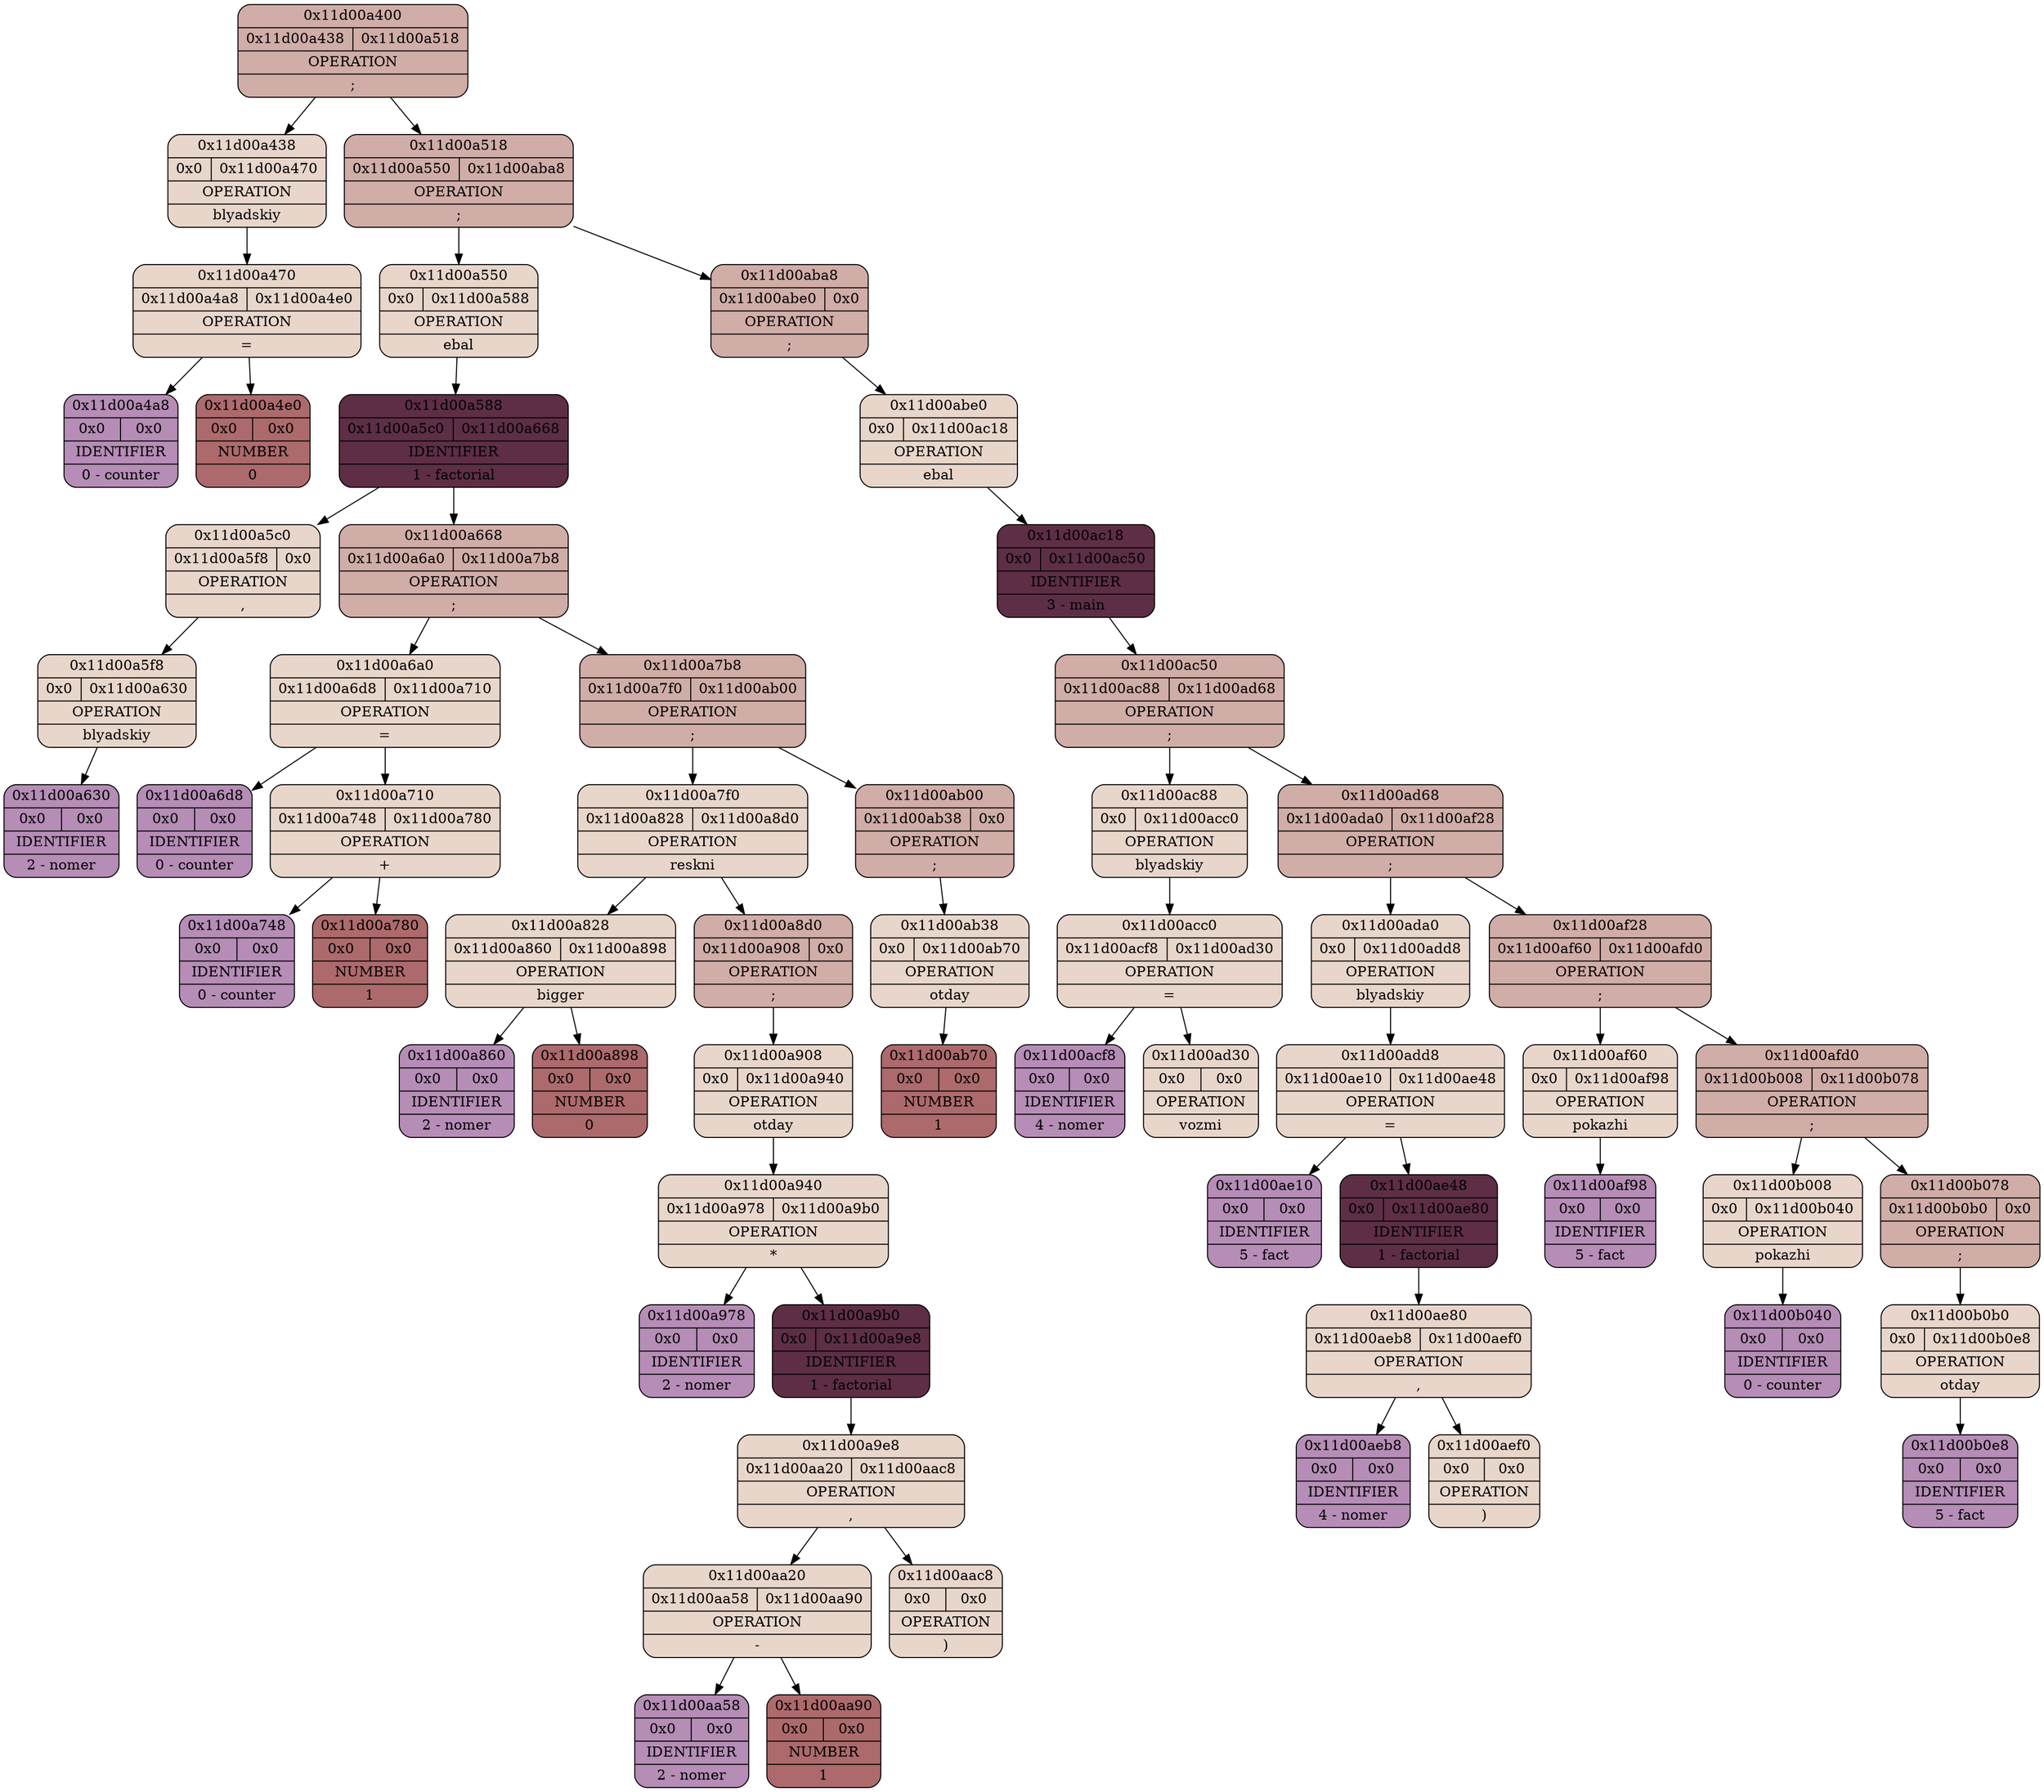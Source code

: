 digraph {
node[shape = Mrecord, style = filled];
node0x11d00a400[fillcolor = "#D0ADA7", rank = 0, label = "{0x11d00a400 | {0x11d00a438 | 0x11d00a518} | OPERATION | ;}"];
node0x11d00a400 -> node0x11d00a438;
node0x11d00a438[fillcolor = "#E8D6CB", rank = 1, label = "{0x11d00a438 | {0x0 | 0x11d00a470} | OPERATION | blyadskiy}"];
node0x11d00a438 -> node0x11d00a470;
node0x11d00a470[fillcolor = "#E8D6CB", rank = 2, label = "{0x11d00a470 | {0x11d00a4a8 | 0x11d00a4e0} | OPERATION | =}"];
node0x11d00a470 -> node0x11d00a4a8;
node0x11d00a4a8[fillcolor = "#B58DB6", rank = 3, label = "{0x11d00a4a8 | {0x0 | 0x0} | IDENTIFIER | 0 - counter}"];
node0x11d00a470 -> node0x11d00a4e0;
node0x11d00a4e0[fillcolor = "#AD6A6C", rank = 3, label = "{0x11d00a4e0 | {0x0 | 0x0} | NUMBER | 0 }"];
node0x11d00a400 -> node0x11d00a518;
node0x11d00a518[fillcolor = "#D0ADA7", rank = 1, label = "{0x11d00a518 | {0x11d00a550 | 0x11d00aba8} | OPERATION | ;}"];
node0x11d00a518 -> node0x11d00a550;
node0x11d00a550[fillcolor = "#E8D6CB", rank = 2, label = "{0x11d00a550 | {0x0 | 0x11d00a588} | OPERATION | ebal}"];
node0x11d00a550 -> node0x11d00a588;
node0x11d00a588[fillcolor = "#5D2E46", rank = 3, label = "{0x11d00a588 | {0x11d00a5c0 | 0x11d00a668} | IDENTIFIER | 1 - factorial}"];
node0x11d00a588 -> node0x11d00a5c0;
node0x11d00a5c0[fillcolor = "#E8D6CB", rank = 4, label = "{0x11d00a5c0 | {0x11d00a5f8 | 0x0} | OPERATION | ,}"];
node0x11d00a5c0 -> node0x11d00a5f8;
node0x11d00a5f8[fillcolor = "#E8D6CB", rank = 5, label = "{0x11d00a5f8 | {0x0 | 0x11d00a630} | OPERATION | blyadskiy}"];
node0x11d00a5f8 -> node0x11d00a630;
node0x11d00a630[fillcolor = "#B58DB6", rank = 6, label = "{0x11d00a630 | {0x0 | 0x0} | IDENTIFIER | 2 - nomer}"];
node0x11d00a588 -> node0x11d00a668;
node0x11d00a668[fillcolor = "#D0ADA7", rank = 4, label = "{0x11d00a668 | {0x11d00a6a0 | 0x11d00a7b8} | OPERATION | ;}"];
node0x11d00a668 -> node0x11d00a6a0;
node0x11d00a6a0[fillcolor = "#E8D6CB", rank = 5, label = "{0x11d00a6a0 | {0x11d00a6d8 | 0x11d00a710} | OPERATION | =}"];
node0x11d00a6a0 -> node0x11d00a6d8;
node0x11d00a6d8[fillcolor = "#B58DB6", rank = 6, label = "{0x11d00a6d8 | {0x0 | 0x0} | IDENTIFIER | 0 - counter}"];
node0x11d00a6a0 -> node0x11d00a710;
node0x11d00a710[fillcolor = "#E8D6CB", rank = 6, label = "{0x11d00a710 | {0x11d00a748 | 0x11d00a780} | OPERATION | +}"];
node0x11d00a710 -> node0x11d00a748;
node0x11d00a748[fillcolor = "#B58DB6", rank = 7, label = "{0x11d00a748 | {0x0 | 0x0} | IDENTIFIER | 0 - counter}"];
node0x11d00a710 -> node0x11d00a780;
node0x11d00a780[fillcolor = "#AD6A6C", rank = 7, label = "{0x11d00a780 | {0x0 | 0x0} | NUMBER | 1 }"];
node0x11d00a668 -> node0x11d00a7b8;
node0x11d00a7b8[fillcolor = "#D0ADA7", rank = 5, label = "{0x11d00a7b8 | {0x11d00a7f0 | 0x11d00ab00} | OPERATION | ;}"];
node0x11d00a7b8 -> node0x11d00a7f0;
node0x11d00a7f0[fillcolor = "#E8D6CB", rank = 6, label = "{0x11d00a7f0 | {0x11d00a828 | 0x11d00a8d0} | OPERATION | reskni}"];
node0x11d00a7f0 -> node0x11d00a828;
node0x11d00a828[fillcolor = "#E8D6CB", rank = 7, label = "{0x11d00a828 | {0x11d00a860 | 0x11d00a898} | OPERATION | bigger}"];
node0x11d00a828 -> node0x11d00a860;
node0x11d00a860[fillcolor = "#B58DB6", rank = 8, label = "{0x11d00a860 | {0x0 | 0x0} | IDENTIFIER | 2 - nomer}"];
node0x11d00a828 -> node0x11d00a898;
node0x11d00a898[fillcolor = "#AD6A6C", rank = 8, label = "{0x11d00a898 | {0x0 | 0x0} | NUMBER | 0 }"];
node0x11d00a7f0 -> node0x11d00a8d0;
node0x11d00a8d0[fillcolor = "#D0ADA7", rank = 7, label = "{0x11d00a8d0 | {0x11d00a908 | 0x0} | OPERATION | ;}"];
node0x11d00a8d0 -> node0x11d00a908;
node0x11d00a908[fillcolor = "#E8D6CB", rank = 8, label = "{0x11d00a908 | {0x0 | 0x11d00a940} | OPERATION | otday}"];
node0x11d00a908 -> node0x11d00a940;
node0x11d00a940[fillcolor = "#E8D6CB", rank = 9, label = "{0x11d00a940 | {0x11d00a978 | 0x11d00a9b0} | OPERATION | *}"];
node0x11d00a940 -> node0x11d00a978;
node0x11d00a978[fillcolor = "#B58DB6", rank = 10, label = "{0x11d00a978 | {0x0 | 0x0} | IDENTIFIER | 2 - nomer}"];
node0x11d00a940 -> node0x11d00a9b0;
node0x11d00a9b0[fillcolor = "#5D2E46", rank = 10, label = "{0x11d00a9b0 | {0x0 | 0x11d00a9e8} | IDENTIFIER | 1 - factorial}"];
node0x11d00a9b0 -> node0x11d00a9e8;
node0x11d00a9e8[fillcolor = "#E8D6CB", rank = 11, label = "{0x11d00a9e8 | {0x11d00aa20 | 0x11d00aac8} | OPERATION | ,}"];
node0x11d00a9e8 -> node0x11d00aa20;
node0x11d00aa20[fillcolor = "#E8D6CB", rank = 12, label = "{0x11d00aa20 | {0x11d00aa58 | 0x11d00aa90} | OPERATION | -}"];
node0x11d00aa20 -> node0x11d00aa58;
node0x11d00aa58[fillcolor = "#B58DB6", rank = 13, label = "{0x11d00aa58 | {0x0 | 0x0} | IDENTIFIER | 2 - nomer}"];
node0x11d00aa20 -> node0x11d00aa90;
node0x11d00aa90[fillcolor = "#AD6A6C", rank = 13, label = "{0x11d00aa90 | {0x0 | 0x0} | NUMBER | 1 }"];
node0x11d00a9e8 -> node0x11d00aac8;
node0x11d00aac8[fillcolor = "#E8D6CB", rank = 12, label = "{0x11d00aac8 | {0x0 | 0x0} | OPERATION | )}"];
node0x11d00a7b8 -> node0x11d00ab00;
node0x11d00ab00[fillcolor = "#D0ADA7", rank = 6, label = "{0x11d00ab00 | {0x11d00ab38 | 0x0} | OPERATION | ;}"];
node0x11d00ab00 -> node0x11d00ab38;
node0x11d00ab38[fillcolor = "#E8D6CB", rank = 7, label = "{0x11d00ab38 | {0x0 | 0x11d00ab70} | OPERATION | otday}"];
node0x11d00ab38 -> node0x11d00ab70;
node0x11d00ab70[fillcolor = "#AD6A6C", rank = 8, label = "{0x11d00ab70 | {0x0 | 0x0} | NUMBER | 1 }"];
node0x11d00a518 -> node0x11d00aba8;
node0x11d00aba8[fillcolor = "#D0ADA7", rank = 2, label = "{0x11d00aba8 | {0x11d00abe0 | 0x0} | OPERATION | ;}"];
node0x11d00aba8 -> node0x11d00abe0;
node0x11d00abe0[fillcolor = "#E8D6CB", rank = 3, label = "{0x11d00abe0 | {0x0 | 0x11d00ac18} | OPERATION | ebal}"];
node0x11d00abe0 -> node0x11d00ac18;
node0x11d00ac18[fillcolor = "#5D2E46", rank = 4, label = "{0x11d00ac18 | {0x0 | 0x11d00ac50} | IDENTIFIER | 3 - main}"];
node0x11d00ac18 -> node0x11d00ac50;
node0x11d00ac50[fillcolor = "#D0ADA7", rank = 5, label = "{0x11d00ac50 | {0x11d00ac88 | 0x11d00ad68} | OPERATION | ;}"];
node0x11d00ac50 -> node0x11d00ac88;
node0x11d00ac88[fillcolor = "#E8D6CB", rank = 6, label = "{0x11d00ac88 | {0x0 | 0x11d00acc0} | OPERATION | blyadskiy}"];
node0x11d00ac88 -> node0x11d00acc0;
node0x11d00acc0[fillcolor = "#E8D6CB", rank = 7, label = "{0x11d00acc0 | {0x11d00acf8 | 0x11d00ad30} | OPERATION | =}"];
node0x11d00acc0 -> node0x11d00acf8;
node0x11d00acf8[fillcolor = "#B58DB6", rank = 8, label = "{0x11d00acf8 | {0x0 | 0x0} | IDENTIFIER | 4 - nomer}"];
node0x11d00acc0 -> node0x11d00ad30;
node0x11d00ad30[fillcolor = "#E8D6CB", rank = 8, label = "{0x11d00ad30 | {0x0 | 0x0} | OPERATION | vozmi}"];
node0x11d00ac50 -> node0x11d00ad68;
node0x11d00ad68[fillcolor = "#D0ADA7", rank = 6, label = "{0x11d00ad68 | {0x11d00ada0 | 0x11d00af28} | OPERATION | ;}"];
node0x11d00ad68 -> node0x11d00ada0;
node0x11d00ada0[fillcolor = "#E8D6CB", rank = 7, label = "{0x11d00ada0 | {0x0 | 0x11d00add8} | OPERATION | blyadskiy}"];
node0x11d00ada0 -> node0x11d00add8;
node0x11d00add8[fillcolor = "#E8D6CB", rank = 8, label = "{0x11d00add8 | {0x11d00ae10 | 0x11d00ae48} | OPERATION | =}"];
node0x11d00add8 -> node0x11d00ae10;
node0x11d00ae10[fillcolor = "#B58DB6", rank = 9, label = "{0x11d00ae10 | {0x0 | 0x0} | IDENTIFIER | 5 - fact}"];
node0x11d00add8 -> node0x11d00ae48;
node0x11d00ae48[fillcolor = "#5D2E46", rank = 9, label = "{0x11d00ae48 | {0x0 | 0x11d00ae80} | IDENTIFIER | 1 - factorial}"];
node0x11d00ae48 -> node0x11d00ae80;
node0x11d00ae80[fillcolor = "#E8D6CB", rank = 10, label = "{0x11d00ae80 | {0x11d00aeb8 | 0x11d00aef0} | OPERATION | ,}"];
node0x11d00ae80 -> node0x11d00aeb8;
node0x11d00aeb8[fillcolor = "#B58DB6", rank = 11, label = "{0x11d00aeb8 | {0x0 | 0x0} | IDENTIFIER | 4 - nomer}"];
node0x11d00ae80 -> node0x11d00aef0;
node0x11d00aef0[fillcolor = "#E8D6CB", rank = 11, label = "{0x11d00aef0 | {0x0 | 0x0} | OPERATION | )}"];
node0x11d00ad68 -> node0x11d00af28;
node0x11d00af28[fillcolor = "#D0ADA7", rank = 7, label = "{0x11d00af28 | {0x11d00af60 | 0x11d00afd0} | OPERATION | ;}"];
node0x11d00af28 -> node0x11d00af60;
node0x11d00af60[fillcolor = "#E8D6CB", rank = 8, label = "{0x11d00af60 | {0x0 | 0x11d00af98} | OPERATION | pokazhi}"];
node0x11d00af60 -> node0x11d00af98;
node0x11d00af98[fillcolor = "#B58DB6", rank = 9, label = "{0x11d00af98 | {0x0 | 0x0} | IDENTIFIER | 5 - fact}"];
node0x11d00af28 -> node0x11d00afd0;
node0x11d00afd0[fillcolor = "#D0ADA7", rank = 8, label = "{0x11d00afd0 | {0x11d00b008 | 0x11d00b078} | OPERATION | ;}"];
node0x11d00afd0 -> node0x11d00b008;
node0x11d00b008[fillcolor = "#E8D6CB", rank = 9, label = "{0x11d00b008 | {0x0 | 0x11d00b040} | OPERATION | pokazhi}"];
node0x11d00b008 -> node0x11d00b040;
node0x11d00b040[fillcolor = "#B58DB6", rank = 10, label = "{0x11d00b040 | {0x0 | 0x0} | IDENTIFIER | 0 - counter}"];
node0x11d00afd0 -> node0x11d00b078;
node0x11d00b078[fillcolor = "#D0ADA7", rank = 9, label = "{0x11d00b078 | {0x11d00b0b0 | 0x0} | OPERATION | ;}"];
node0x11d00b078 -> node0x11d00b0b0;
node0x11d00b0b0[fillcolor = "#E8D6CB", rank = 10, label = "{0x11d00b0b0 | {0x0 | 0x11d00b0e8} | OPERATION | otday}"];
node0x11d00b0b0 -> node0x11d00b0e8;
node0x11d00b0e8[fillcolor = "#B58DB6", rank = 11, label = "{0x11d00b0e8 | {0x0 | 0x0} | IDENTIFIER | 5 - fact}"];
}
